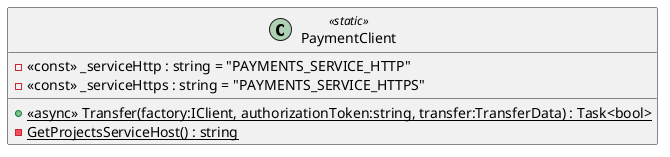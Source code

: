 @startuml
class PaymentClient <<static>> {
    - <<const>> _serviceHttp : string = "PAYMENTS_SERVICE_HTTP"
    - <<const>> _serviceHttps : string = "PAYMENTS_SERVICE_HTTPS"
    + {static} <<async>> Transfer(factory:IClient, authorizationToken:string, transfer:TransferData) : Task<bool>
    - {static} GetProjectsServiceHost() : string
}
@enduml
